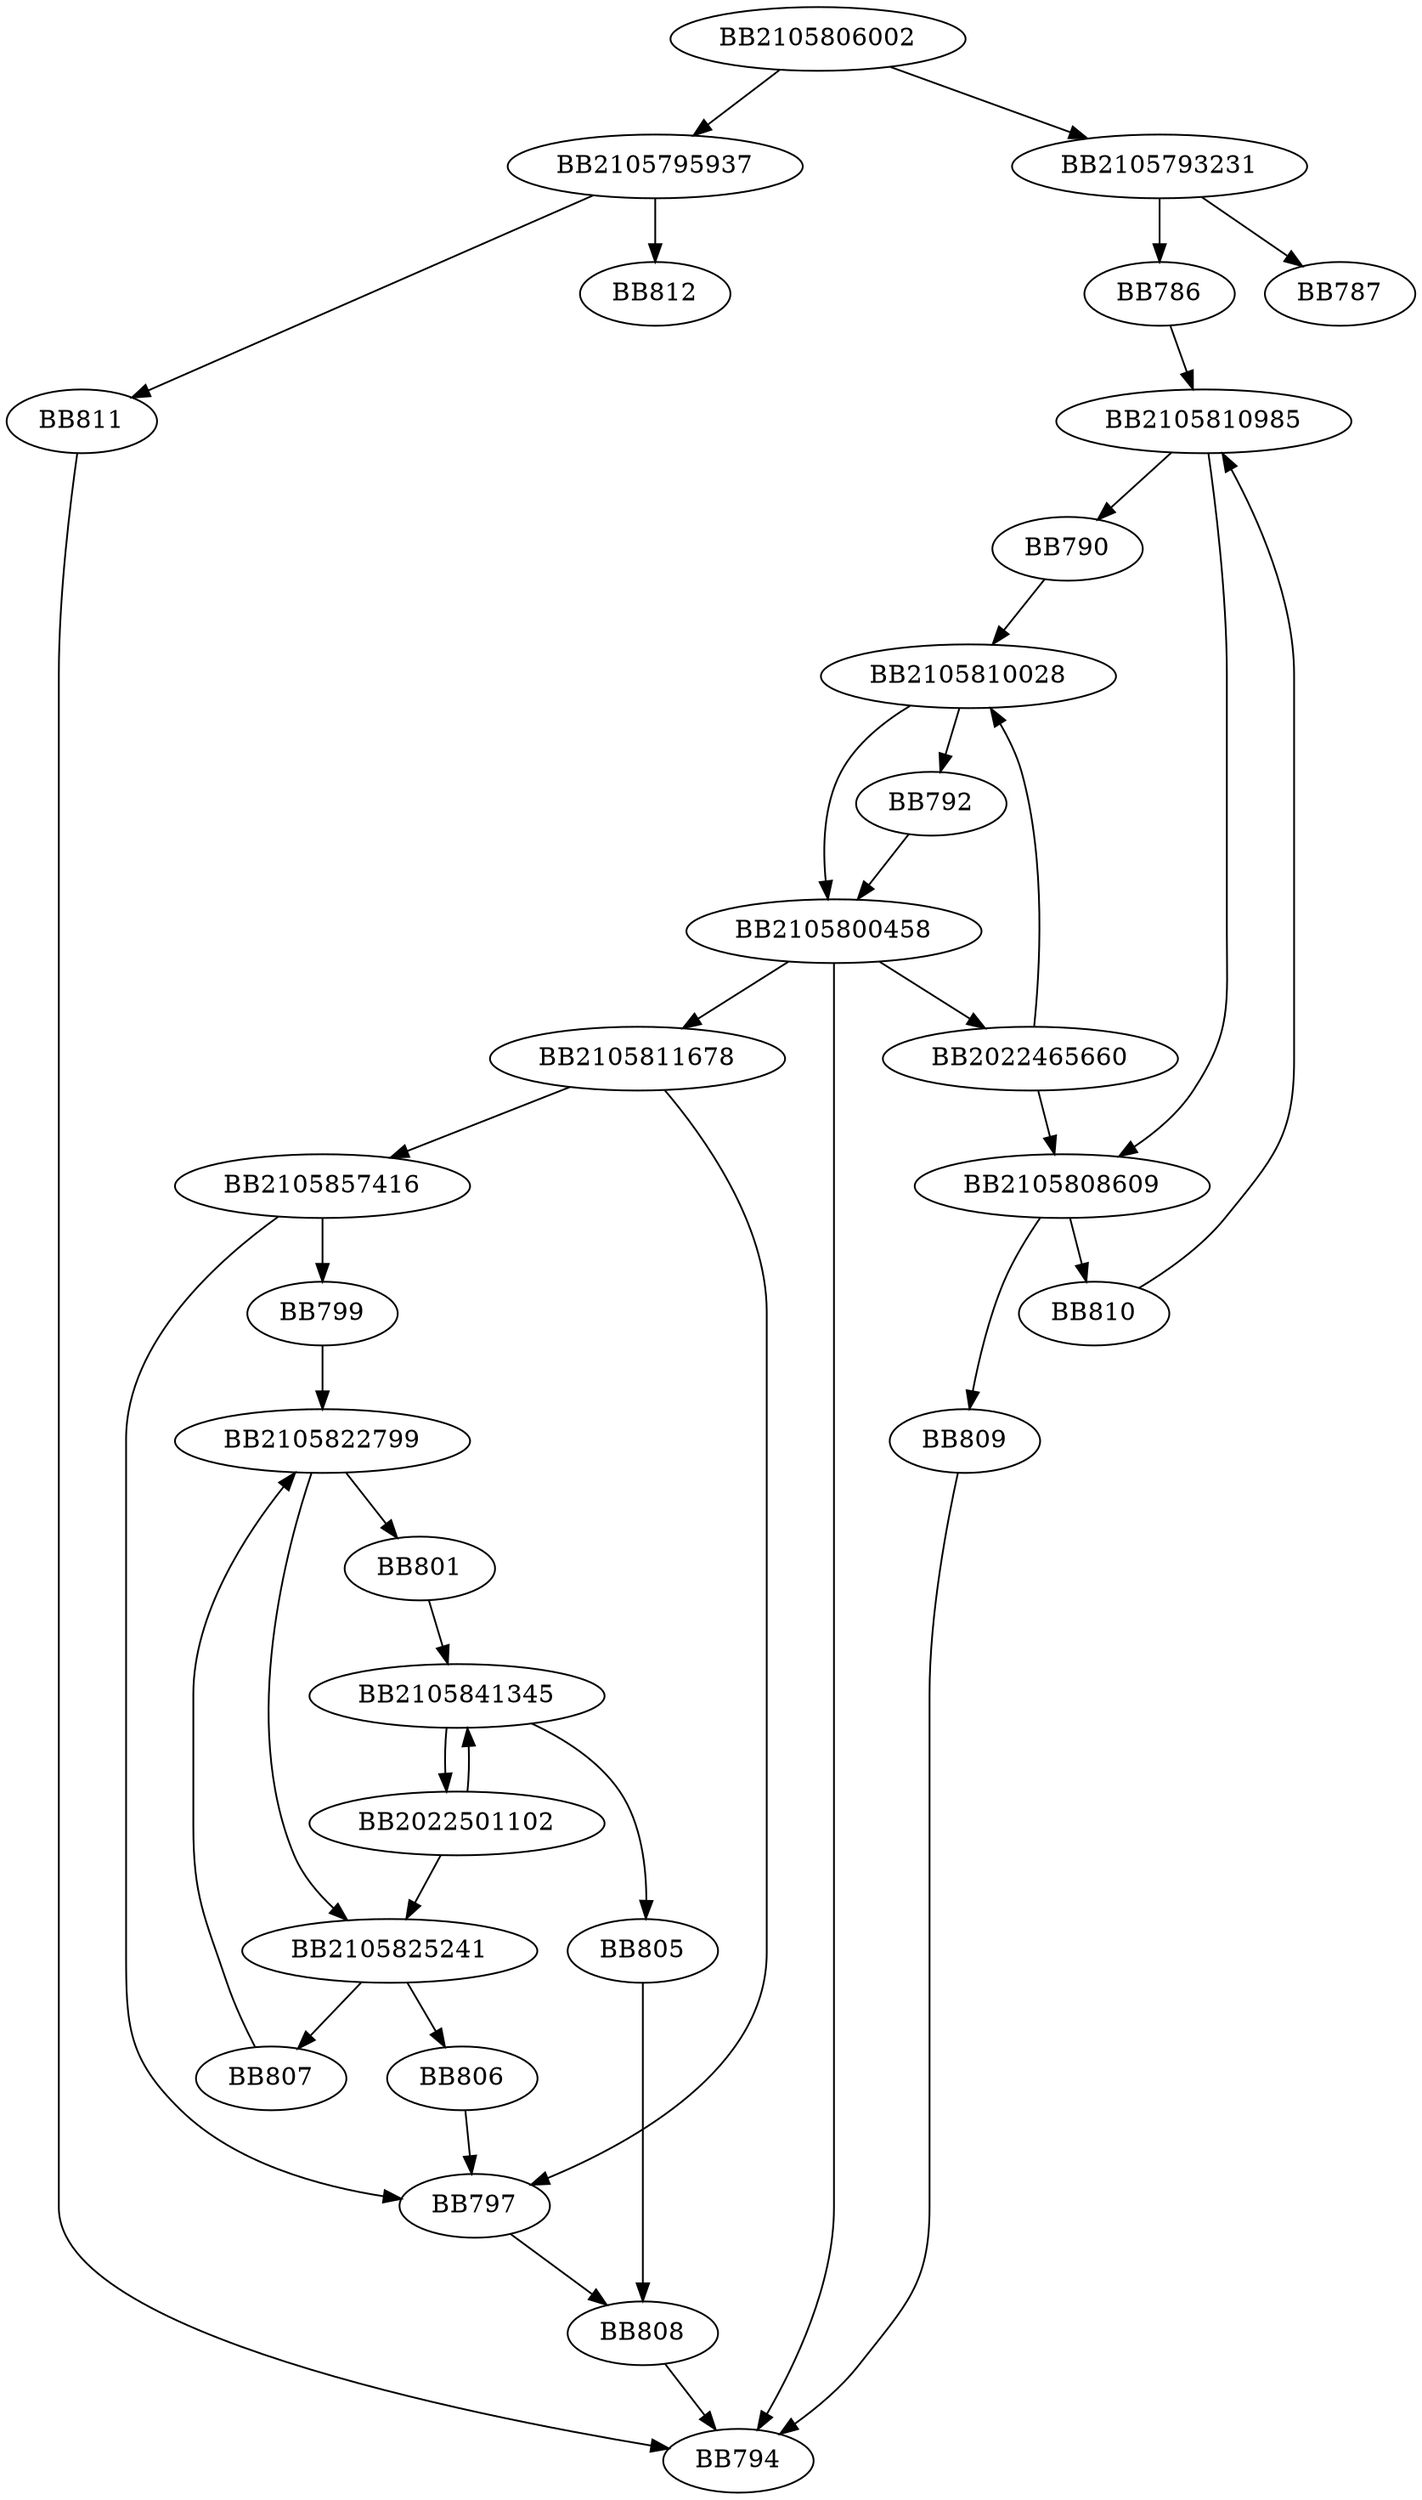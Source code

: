 digraph G{
	BB2105806002->BB2105795937;
	BB2105806002->BB2105793231;
	BB2105793231->BB786;
	BB2105793231->BB787;
	BB786->BB2105810985;
	BB2105810985->BB2105808609;
	BB2105810985->BB790;
	BB790->BB2105810028;
	BB2105810028->BB792;
	BB2105810028->BB2105800458;
	BB792->BB2105800458;
	BB2105800458->BB794;
	BB2105800458->BB2022465660;
	BB2105800458->BB2105811678;
	BB2105811678->BB797;
	BB2105811678->BB2105857416;
	BB2105857416->BB799;
	BB2105857416->BB797;
	BB799->BB2105822799;
	BB2105822799->BB801;
	BB2105822799->BB2105825241;
	BB801->BB2105841345;
	BB2105841345->BB2022501102;
	BB2105841345->BB805;
	BB2022501102->BB2105841345;
	BB2022501102->BB2105825241;
	BB2105825241->BB806;
	BB2105825241->BB807;
	BB806->BB797;
	BB807->BB2105822799;
	BB805->BB808;
	BB797->BB808;
	BB808->BB794;
	BB2022465660->BB2105810028;
	BB2022465660->BB2105808609;
	BB2105808609->BB809;
	BB2105808609->BB810;
	BB809->BB794;
	BB810->BB2105810985;
	BB2105795937->BB811;
	BB2105795937->BB812;
	BB811->BB794;
}
